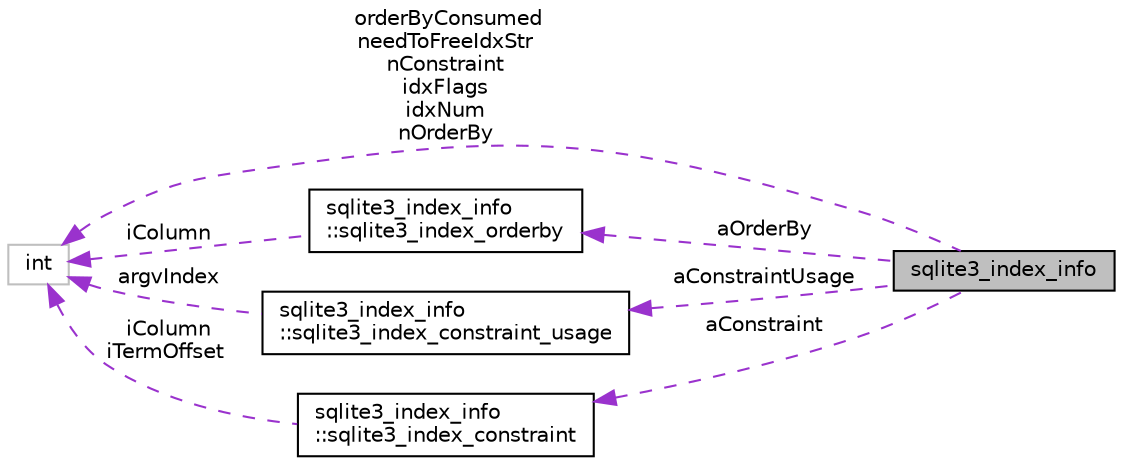 digraph "sqlite3_index_info"
{
 // LATEX_PDF_SIZE
  edge [fontname="Helvetica",fontsize="10",labelfontname="Helvetica",labelfontsize="10"];
  node [fontname="Helvetica",fontsize="10",shape=record];
  rankdir="LR";
  Node1 [label="sqlite3_index_info",height=0.2,width=0.4,color="black", fillcolor="grey75", style="filled", fontcolor="black",tooltip=" "];
  Node2 -> Node1 [dir="back",color="darkorchid3",fontsize="10",style="dashed",label=" aOrderBy" ,fontname="Helvetica"];
  Node2 [label="sqlite3_index_info\l::sqlite3_index_orderby",height=0.2,width=0.4,color="black", fillcolor="white", style="filled",URL="$structsqlite3__index__info_1_1sqlite3__index__orderby.html",tooltip=" "];
  Node3 -> Node2 [dir="back",color="darkorchid3",fontsize="10",style="dashed",label=" iColumn" ,fontname="Helvetica"];
  Node3 [label="int",height=0.2,width=0.4,color="grey75", fillcolor="white", style="filled",tooltip=" "];
  Node4 -> Node1 [dir="back",color="darkorchid3",fontsize="10",style="dashed",label=" aConstraintUsage" ,fontname="Helvetica"];
  Node4 [label="sqlite3_index_info\l::sqlite3_index_constraint_usage",height=0.2,width=0.4,color="black", fillcolor="white", style="filled",URL="$structsqlite3__index__info_1_1sqlite3__index__constraint__usage.html",tooltip=" "];
  Node3 -> Node4 [dir="back",color="darkorchid3",fontsize="10",style="dashed",label=" argvIndex" ,fontname="Helvetica"];
  Node3 -> Node1 [dir="back",color="darkorchid3",fontsize="10",style="dashed",label=" orderByConsumed\nneedToFreeIdxStr\nnConstraint\nidxFlags\nidxNum\nnOrderBy" ,fontname="Helvetica"];
  Node5 -> Node1 [dir="back",color="darkorchid3",fontsize="10",style="dashed",label=" aConstraint" ,fontname="Helvetica"];
  Node5 [label="sqlite3_index_info\l::sqlite3_index_constraint",height=0.2,width=0.4,color="black", fillcolor="white", style="filled",URL="$structsqlite3__index__info_1_1sqlite3__index__constraint.html",tooltip=" "];
  Node3 -> Node5 [dir="back",color="darkorchid3",fontsize="10",style="dashed",label=" iColumn\niTermOffset" ,fontname="Helvetica"];
}
